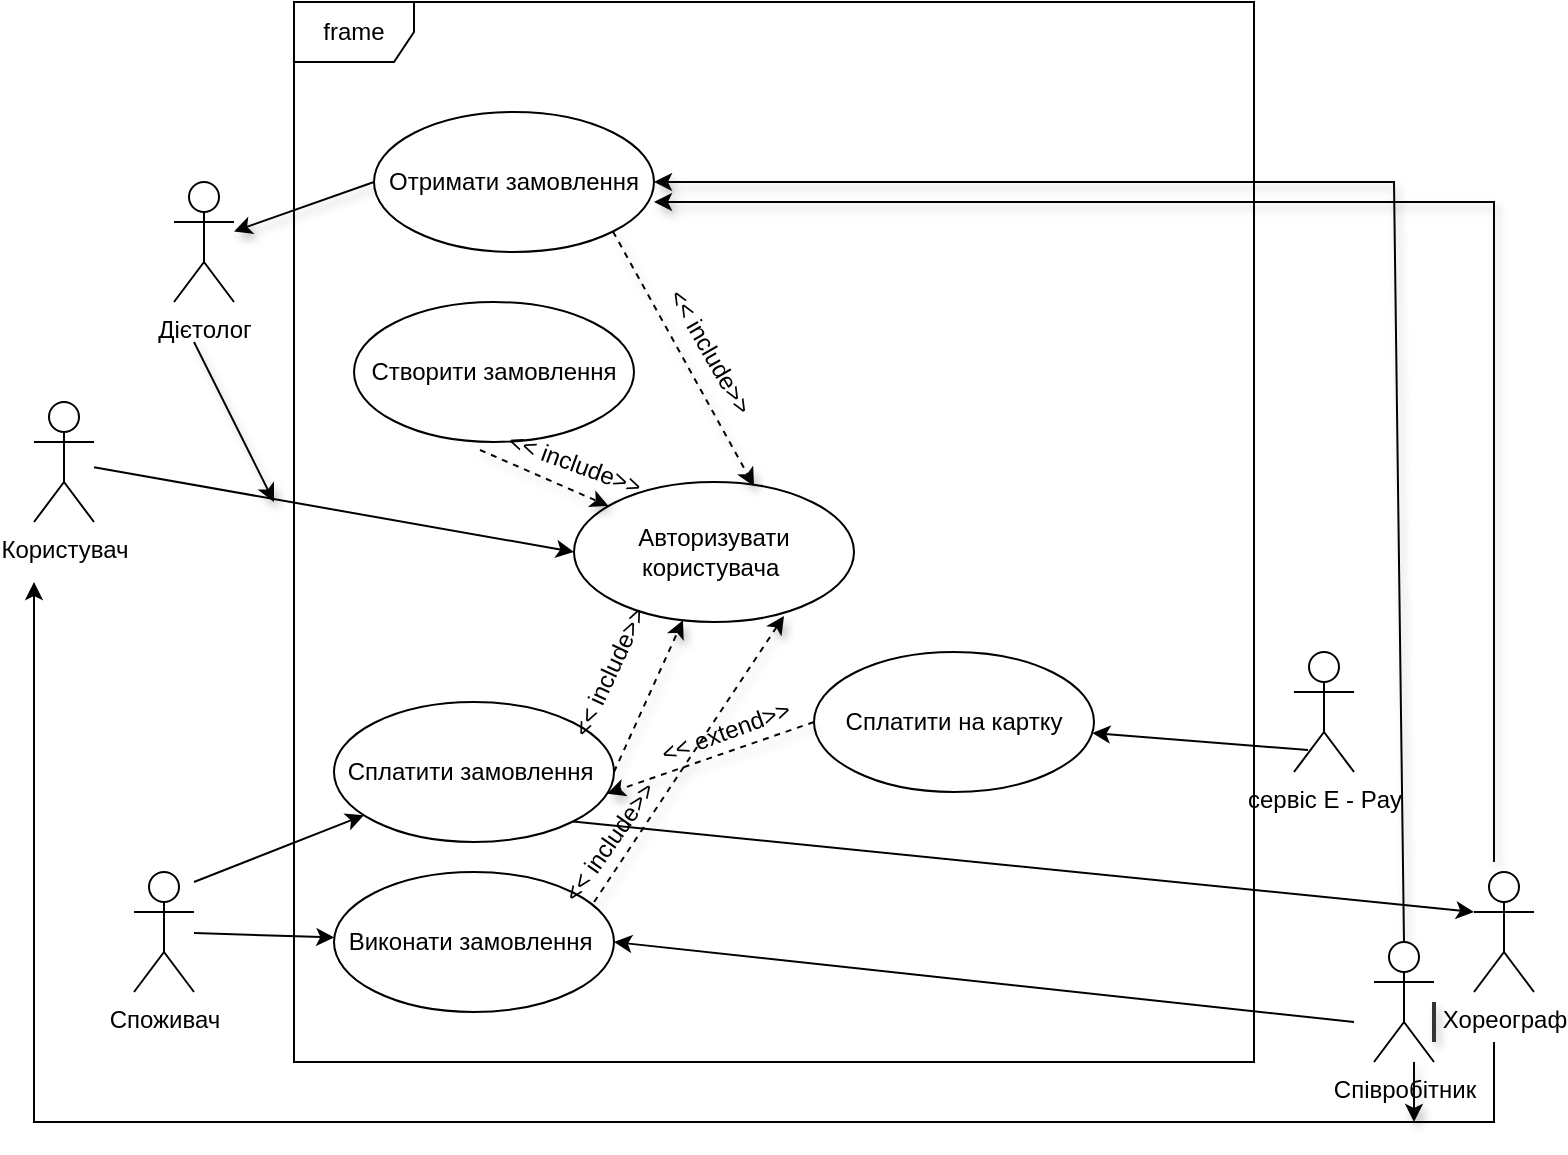 <mxfile version="20.3.2" type="device"><diagram id="C5RBs43oDa-KdzZeNtuy" name="Page-1"><mxGraphModel dx="868" dy="450" grid="1" gridSize="10" guides="1" tooltips="1" connect="1" arrows="1" fold="1" page="1" pageScale="1" pageWidth="827" pageHeight="1169" math="0" shadow="0"><root><mxCell id="WIyWlLk6GJQsqaUBKTNV-0"/><mxCell id="WIyWlLk6GJQsqaUBKTNV-1" parent="WIyWlLk6GJQsqaUBKTNV-0"/><mxCell id="HAlKXmDzrB93N0-EfDcC-2" value="frame" style="shape=umlFrame;whiteSpace=wrap;html=1;" parent="WIyWlLk6GJQsqaUBKTNV-1" vertex="1"><mxGeometry x="160" y="150" width="480" height="530" as="geometry"/></mxCell><mxCell id="HAlKXmDzrB93N0-EfDcC-0" value="Хореограф" style="shape=umlActor;verticalLabelPosition=bottom;verticalAlign=top;html=1;" parent="WIyWlLk6GJQsqaUBKTNV-1" vertex="1"><mxGeometry x="750" y="585" width="30" height="60" as="geometry"/></mxCell><mxCell id="HAlKXmDzrB93N0-EfDcC-3" value="Сплатити замовлення&amp;nbsp;" style="ellipse;whiteSpace=wrap;html=1;" parent="WIyWlLk6GJQsqaUBKTNV-1" vertex="1"><mxGeometry x="180" y="500" width="140" height="70" as="geometry"/></mxCell><mxCell id="HAlKXmDzrB93N0-EfDcC-6" value="Споживач" style="shape=umlActor;verticalLabelPosition=bottom;verticalAlign=top;html=1;" parent="WIyWlLk6GJQsqaUBKTNV-1" vertex="1"><mxGeometry x="80" y="585" width="30" height="60" as="geometry"/></mxCell><mxCell id="HAlKXmDzrB93N0-EfDcC-8" value="Виконати замовлення&amp;nbsp;" style="ellipse;whiteSpace=wrap;html=1;" parent="WIyWlLk6GJQsqaUBKTNV-1" vertex="1"><mxGeometry x="180" y="585" width="140" height="70" as="geometry"/></mxCell><mxCell id="-PDBsRbRnw2OUnQHO5bn-5" value="" style="endArrow=classic;html=1;rounded=0;" parent="WIyWlLk6GJQsqaUBKTNV-1" edge="1"><mxGeometry width="50" height="50" relative="1" as="geometry"><mxPoint x="760" y="670" as="sourcePoint"/><mxPoint x="30" y="440" as="targetPoint"/><Array as="points"><mxPoint x="760" y="710"/><mxPoint x="30" y="710"/></Array></mxGeometry></mxCell><mxCell id="-PDBsRbRnw2OUnQHO5bn-7" value="Користувач" style="shape=umlActor;verticalLabelPosition=bottom;verticalAlign=top;html=1;" parent="WIyWlLk6GJQsqaUBKTNV-1" vertex="1"><mxGeometry x="30" y="350" width="30" height="60" as="geometry"/></mxCell><mxCell id="-PDBsRbRnw2OUnQHO5bn-8" value="Авторизувати користувача&amp;nbsp;" style="ellipse;whiteSpace=wrap;html=1;" parent="WIyWlLk6GJQsqaUBKTNV-1" vertex="1"><mxGeometry x="300" y="390" width="140" height="70" as="geometry"/></mxCell><mxCell id="-PDBsRbRnw2OUnQHO5bn-9" value="Створити замовлення" style="ellipse;whiteSpace=wrap;html=1;" parent="WIyWlLk6GJQsqaUBKTNV-1" vertex="1"><mxGeometry x="190" y="300" width="140" height="70" as="geometry"/></mxCell><mxCell id="-PDBsRbRnw2OUnQHO5bn-10" value="Отримати замовлення" style="ellipse;whiteSpace=wrap;html=1;" parent="WIyWlLk6GJQsqaUBKTNV-1" vertex="1"><mxGeometry x="200" y="205" width="140" height="70" as="geometry"/></mxCell><mxCell id="-PDBsRbRnw2OUnQHO5bn-11" value="сервіс Е - Pay" style="shape=umlActor;verticalLabelPosition=bottom;verticalAlign=top;html=1;" parent="WIyWlLk6GJQsqaUBKTNV-1" vertex="1"><mxGeometry x="660" y="475" width="30" height="60" as="geometry"/></mxCell><mxCell id="-PDBsRbRnw2OUnQHO5bn-13" value="Сплатити на картку" style="ellipse;whiteSpace=wrap;html=1;" parent="WIyWlLk6GJQsqaUBKTNV-1" vertex="1"><mxGeometry x="420" y="475" width="140" height="70" as="geometry"/></mxCell><mxCell id="-PDBsRbRnw2OUnQHO5bn-20" value="Дієтолог" style="shape=umlActor;verticalLabelPosition=bottom;verticalAlign=top;html=1;" parent="WIyWlLk6GJQsqaUBKTNV-1" vertex="1"><mxGeometry x="100" y="240" width="30" height="60" as="geometry"/></mxCell><mxCell id="-PDBsRbRnw2OUnQHO5bn-22" value="" style="endArrow=classic;html=1;rounded=0;shadow=1;strokeColor=#030303;strokeWidth=1;" parent="WIyWlLk6GJQsqaUBKTNV-1" edge="1"><mxGeometry width="50" height="50" relative="1" as="geometry"><mxPoint x="760" y="580" as="sourcePoint"/><mxPoint x="340" y="250" as="targetPoint"/><Array as="points"><mxPoint x="760" y="250"/></Array></mxGeometry></mxCell><mxCell id="-PDBsRbRnw2OUnQHO5bn-23" value="" style="endArrow=classic;html=1;rounded=0;shadow=1;strokeColor=#030303;strokeWidth=1;exitX=0.5;exitY=0;exitDx=0;exitDy=0;exitPerimeter=0;" parent="WIyWlLk6GJQsqaUBKTNV-1" source="HAlKXmDzrB93N0-EfDcC-4" edge="1"><mxGeometry width="50" height="50" relative="1" as="geometry"><mxPoint x="710" y="310" as="sourcePoint"/><mxPoint x="340" y="240" as="targetPoint"/><Array as="points"><mxPoint x="710" y="240"/></Array></mxGeometry></mxCell><mxCell id="-PDBsRbRnw2OUnQHO5bn-24" value="" style="endArrow=classic;html=1;rounded=0;shadow=1;strokeColor=#030303;strokeWidth=1;" parent="WIyWlLk6GJQsqaUBKTNV-1" edge="1"><mxGeometry width="50" height="50" relative="1" as="geometry"><mxPoint x="720" y="680" as="sourcePoint"/><mxPoint x="720" y="710" as="targetPoint"/></mxGeometry></mxCell><mxCell id="-PDBsRbRnw2OUnQHO5bn-28" value="" style="endArrow=classic;html=1;rounded=0;shadow=1;strokeColor=#030303;strokeWidth=1;exitX=0;exitY=0.5;exitDx=0;exitDy=0;" parent="WIyWlLk6GJQsqaUBKTNV-1" source="-PDBsRbRnw2OUnQHO5bn-10" target="-PDBsRbRnw2OUnQHO5bn-20" edge="1"><mxGeometry width="50" height="50" relative="1" as="geometry"><mxPoint x="150" y="280" as="sourcePoint"/><mxPoint x="200" y="230" as="targetPoint"/></mxGeometry></mxCell><mxCell id="-PDBsRbRnw2OUnQHO5bn-31" value="" style="endArrow=classic;html=1;rounded=0;shadow=1;strokeColor=#030303;strokeWidth=1;" parent="WIyWlLk6GJQsqaUBKTNV-1" edge="1"><mxGeometry width="50" height="50" relative="1" as="geometry"><mxPoint x="110" y="320" as="sourcePoint"/><mxPoint x="150" y="400" as="targetPoint"/></mxGeometry></mxCell><mxCell id="-PDBsRbRnw2OUnQHO5bn-32" value="" style="endArrow=classic;html=1;rounded=0;shadow=1;strokeColor=#030303;strokeWidth=1;exitX=1;exitY=1;exitDx=0;exitDy=0;dashed=1;entryX=0.643;entryY=0.029;entryDx=0;entryDy=0;entryPerimeter=0;" parent="WIyWlLk6GJQsqaUBKTNV-1" source="-PDBsRbRnw2OUnQHO5bn-10" target="-PDBsRbRnw2OUnQHO5bn-8" edge="1"><mxGeometry width="50" height="50" relative="1" as="geometry"><mxPoint x="430" y="360" as="sourcePoint"/><mxPoint x="480" y="310" as="targetPoint"/></mxGeometry></mxCell><mxCell id="-PDBsRbRnw2OUnQHO5bn-33" value="&amp;lt;&amp;lt; include&amp;gt;&amp;gt;" style="text;html=1;strokeColor=none;fillColor=none;align=center;verticalAlign=middle;whiteSpace=wrap;rounded=0;rotation=60;" parent="WIyWlLk6GJQsqaUBKTNV-1" vertex="1"><mxGeometry x="330" y="310" width="76" height="30" as="geometry"/></mxCell><mxCell id="-PDBsRbRnw2OUnQHO5bn-34" value="" style="endArrow=classic;html=1;rounded=0;shadow=1;strokeColor=#030303;strokeWidth=1;exitX=0.45;exitY=1.057;exitDx=0;exitDy=0;dashed=1;exitPerimeter=0;" parent="WIyWlLk6GJQsqaUBKTNV-1" source="-PDBsRbRnw2OUnQHO5bn-9" target="-PDBsRbRnw2OUnQHO5bn-8" edge="1"><mxGeometry width="50" height="50" relative="1" as="geometry"><mxPoint x="329.497" y="274.749" as="sourcePoint"/><mxPoint x="400.02" y="402.03" as="targetPoint"/></mxGeometry></mxCell><mxCell id="-PDBsRbRnw2OUnQHO5bn-35" value="&amp;lt;&amp;lt; include&amp;gt;&amp;gt;" style="text;html=1;strokeColor=none;fillColor=none;align=center;verticalAlign=middle;whiteSpace=wrap;rounded=0;rotation=20;" parent="WIyWlLk6GJQsqaUBKTNV-1" vertex="1"><mxGeometry x="260.83" y="370" width="79.17" height="21.83" as="geometry"/></mxCell><mxCell id="-PDBsRbRnw2OUnQHO5bn-37" value="" style="endArrow=classic;html=1;rounded=0;shadow=1;strokeColor=#030303;strokeWidth=1;exitX=1;exitY=0.5;exitDx=0;exitDy=0;dashed=1;" parent="WIyWlLk6GJQsqaUBKTNV-1" source="HAlKXmDzrB93N0-EfDcC-3" target="-PDBsRbRnw2OUnQHO5bn-8" edge="1"><mxGeometry width="50" height="50" relative="1" as="geometry"><mxPoint x="342.997" y="499.999" as="sourcePoint"/><mxPoint x="413.52" y="627.28" as="targetPoint"/></mxGeometry></mxCell><mxCell id="-PDBsRbRnw2OUnQHO5bn-38" value="&amp;lt;&amp;lt; include&amp;gt;&amp;gt;" style="text;html=1;strokeColor=none;fillColor=none;align=center;verticalAlign=middle;whiteSpace=wrap;rounded=0;rotation=-65;" parent="WIyWlLk6GJQsqaUBKTNV-1" vertex="1"><mxGeometry x="280" y="470" width="76" height="30" as="geometry"/></mxCell><mxCell id="-PDBsRbRnw2OUnQHO5bn-39" value="" style="endArrow=classic;html=1;rounded=0;shadow=1;strokeColor=#030303;strokeWidth=1;exitX=0.929;exitY=0.214;exitDx=0;exitDy=0;dashed=1;exitPerimeter=0;entryX=0.75;entryY=0.957;entryDx=0;entryDy=0;entryPerimeter=0;" parent="WIyWlLk6GJQsqaUBKTNV-1" source="HAlKXmDzrB93N0-EfDcC-8" target="-PDBsRbRnw2OUnQHO5bn-8" edge="1"><mxGeometry width="50" height="50" relative="1" as="geometry"><mxPoint x="321.51" y="575.87" as="sourcePoint"/><mxPoint x="355.997" y="500.0" as="targetPoint"/></mxGeometry></mxCell><mxCell id="-PDBsRbRnw2OUnQHO5bn-40" value="&amp;lt;&amp;lt; include&amp;gt;&amp;gt;" style="text;html=1;strokeColor=none;fillColor=none;align=center;verticalAlign=middle;whiteSpace=wrap;rounded=0;rotation=-55;" parent="WIyWlLk6GJQsqaUBKTNV-1" vertex="1"><mxGeometry x="280" y="555" width="76" height="30" as="geometry"/></mxCell><mxCell id="HAlKXmDzrB93N0-EfDcC-4" value="Співробітник" style="shape=umlActor;verticalLabelPosition=bottom;verticalAlign=top;html=1;" parent="WIyWlLk6GJQsqaUBKTNV-1" vertex="1"><mxGeometry x="700" y="620" width="30" height="60" as="geometry"/></mxCell><mxCell id="-PDBsRbRnw2OUnQHO5bn-41" value="" style="endArrow=none;html=1;rounded=0;shadow=1;strokeColor=#333333;strokeWidth=2;entryX=1;entryY=0.5;entryDx=0;entryDy=0;" parent="WIyWlLk6GJQsqaUBKTNV-1" target="HAlKXmDzrB93N0-EfDcC-4" edge="1"><mxGeometry width="50" height="50" relative="1" as="geometry"><mxPoint x="730" y="670" as="sourcePoint"/><mxPoint x="320" y="620" as="targetPoint"/><Array as="points"/></mxGeometry></mxCell><mxCell id="-PDBsRbRnw2OUnQHO5bn-42" value="" style="endArrow=classic;html=1;rounded=0;shadow=1;dashed=1;strokeColor=#030303;strokeWidth=1;exitX=0;exitY=0.5;exitDx=0;exitDy=0;entryX=0.75;entryY=0;entryDx=0;entryDy=0;" parent="WIyWlLk6GJQsqaUBKTNV-1" source="-PDBsRbRnw2OUnQHO5bn-13" target="-PDBsRbRnw2OUnQHO5bn-40" edge="1"><mxGeometry width="50" height="50" relative="1" as="geometry"><mxPoint x="540" y="420" as="sourcePoint"/><mxPoint x="590" y="370" as="targetPoint"/></mxGeometry></mxCell><mxCell id="-PDBsRbRnw2OUnQHO5bn-43" value="&amp;lt;&amp;lt; extend&amp;gt;&amp;gt;" style="text;html=1;strokeColor=none;fillColor=none;align=center;verticalAlign=middle;whiteSpace=wrap;rounded=0;rotation=-20;" parent="WIyWlLk6GJQsqaUBKTNV-1" vertex="1"><mxGeometry x="338" y="500" width="76" height="30" as="geometry"/></mxCell><mxCell id="SVgMbEvHFoXwwaakq_Ez-0" value="" style="endArrow=classic;html=1;rounded=0;entryX=0;entryY=0.5;entryDx=0;entryDy=0;" parent="WIyWlLk6GJQsqaUBKTNV-1" source="-PDBsRbRnw2OUnQHO5bn-7" target="-PDBsRbRnw2OUnQHO5bn-8" edge="1"><mxGeometry width="50" height="50" relative="1" as="geometry"><mxPoint x="190" y="470" as="sourcePoint"/><mxPoint x="240" y="420" as="targetPoint"/></mxGeometry></mxCell><mxCell id="SVgMbEvHFoXwwaakq_Ez-1" value="" style="endArrow=classic;html=1;rounded=0;" parent="WIyWlLk6GJQsqaUBKTNV-1" target="HAlKXmDzrB93N0-EfDcC-3" edge="1"><mxGeometry width="50" height="50" relative="1" as="geometry"><mxPoint x="110" y="590" as="sourcePoint"/><mxPoint x="160" y="540" as="targetPoint"/></mxGeometry></mxCell><mxCell id="SVgMbEvHFoXwwaakq_Ez-2" value="" style="endArrow=classic;html=1;rounded=0;" parent="WIyWlLk6GJQsqaUBKTNV-1" source="HAlKXmDzrB93N0-EfDcC-6" target="HAlKXmDzrB93N0-EfDcC-8" edge="1"><mxGeometry width="50" height="50" relative="1" as="geometry"><mxPoint x="120" y="650" as="sourcePoint"/><mxPoint x="170" y="600" as="targetPoint"/></mxGeometry></mxCell><mxCell id="SVgMbEvHFoXwwaakq_Ez-3" value="" style="endArrow=classic;html=1;rounded=0;exitX=0.233;exitY=0.817;exitDx=0;exitDy=0;exitPerimeter=0;" parent="WIyWlLk6GJQsqaUBKTNV-1" source="-PDBsRbRnw2OUnQHO5bn-11" target="-PDBsRbRnw2OUnQHO5bn-13" edge="1"><mxGeometry width="50" height="50" relative="1" as="geometry"><mxPoint x="570" y="540" as="sourcePoint"/><mxPoint x="620" y="490" as="targetPoint"/></mxGeometry></mxCell><mxCell id="SVgMbEvHFoXwwaakq_Ez-4" value="" style="endArrow=classic;html=1;rounded=0;entryX=0;entryY=0.333;entryDx=0;entryDy=0;entryPerimeter=0;exitX=1;exitY=1;exitDx=0;exitDy=0;" parent="WIyWlLk6GJQsqaUBKTNV-1" source="HAlKXmDzrB93N0-EfDcC-3" target="HAlKXmDzrB93N0-EfDcC-0" edge="1"><mxGeometry width="50" height="50" relative="1" as="geometry"><mxPoint x="480" y="610" as="sourcePoint"/><mxPoint x="530" y="560" as="targetPoint"/></mxGeometry></mxCell><mxCell id="SVgMbEvHFoXwwaakq_Ez-5" value="" style="endArrow=classic;html=1;rounded=0;entryX=1;entryY=0.5;entryDx=0;entryDy=0;" parent="WIyWlLk6GJQsqaUBKTNV-1" target="HAlKXmDzrB93N0-EfDcC-8" edge="1"><mxGeometry width="50" height="50" relative="1" as="geometry"><mxPoint x="690" y="660" as="sourcePoint"/><mxPoint x="460" y="620" as="targetPoint"/></mxGeometry></mxCell></root></mxGraphModel></diagram></mxfile>